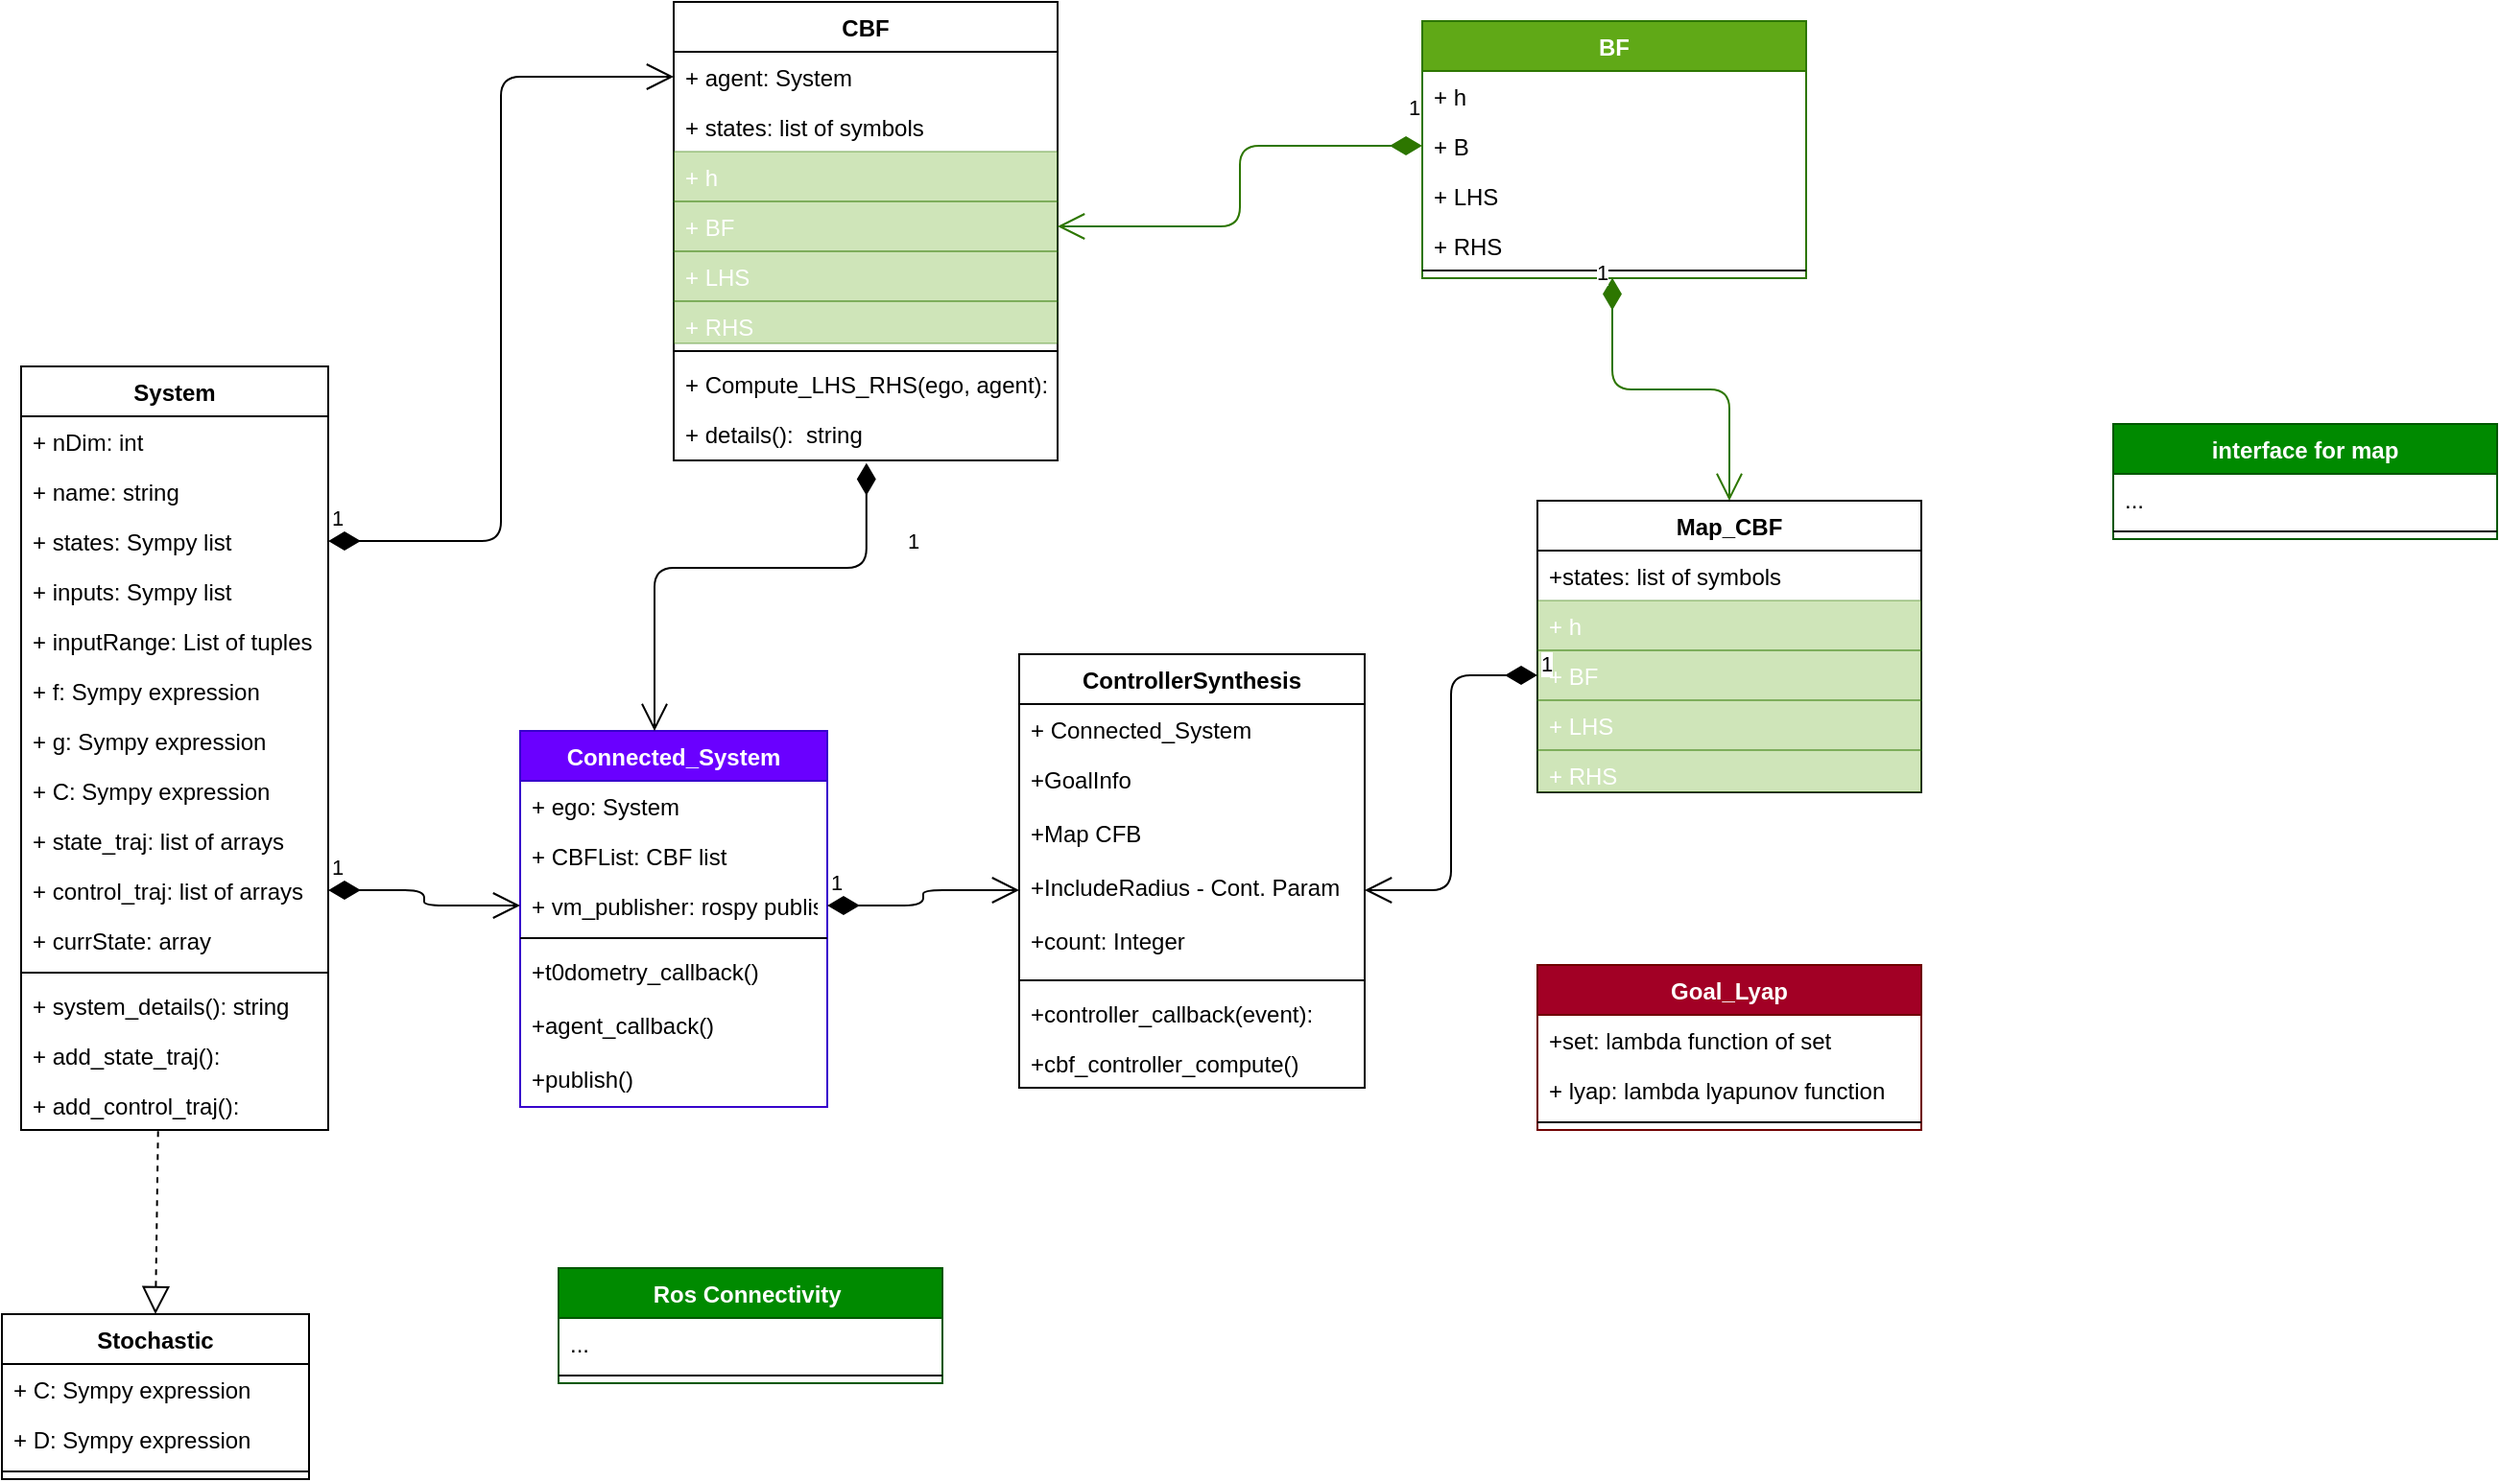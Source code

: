 <mxfile>
    <diagram id="JvvFHpE0RFGHMOPre1Vq" name="Page-1">
        <mxGraphModel dx="1038" dy="1639" grid="1" gridSize="10" guides="1" tooltips="1" connect="1" arrows="1" fold="1" page="1" pageScale="1" pageWidth="850" pageHeight="1100" math="0" shadow="0">
            <root>
                <mxCell id="0"/>
                <mxCell id="1" parent="0"/>
                <mxCell id="19" value="System" style="swimlane;fontStyle=1;align=center;verticalAlign=top;childLayout=stackLayout;horizontal=1;startSize=26;horizontalStack=0;resizeParent=1;resizeParentMax=0;resizeLast=0;collapsible=1;marginBottom=0;" parent="1" vertex="1">
                    <mxGeometry x="30" y="30" width="160" height="398" as="geometry"/>
                </mxCell>
                <mxCell id="105" value="+ nDim: int" style="text;strokeColor=none;fillColor=none;align=left;verticalAlign=top;spacingLeft=4;spacingRight=4;overflow=hidden;rotatable=0;points=[[0,0.5],[1,0.5]];portConstraint=eastwest;" parent="19" vertex="1">
                    <mxGeometry y="26" width="160" height="26" as="geometry"/>
                </mxCell>
                <mxCell id="20" value="+ name: string" style="text;strokeColor=none;fillColor=none;align=left;verticalAlign=top;spacingLeft=4;spacingRight=4;overflow=hidden;rotatable=0;points=[[0,0.5],[1,0.5]];portConstraint=eastwest;" parent="19" vertex="1">
                    <mxGeometry y="52" width="160" height="26" as="geometry"/>
                </mxCell>
                <mxCell id="25" value="+ states: Sympy list" style="text;strokeColor=none;fillColor=none;align=left;verticalAlign=top;spacingLeft=4;spacingRight=4;overflow=hidden;rotatable=0;points=[[0,0.5],[1,0.5]];portConstraint=eastwest;" parent="19" vertex="1">
                    <mxGeometry y="78" width="160" height="26" as="geometry"/>
                </mxCell>
                <mxCell id="26" value="+ inputs: Sympy list" style="text;strokeColor=none;fillColor=none;align=left;verticalAlign=top;spacingLeft=4;spacingRight=4;overflow=hidden;rotatable=0;points=[[0,0.5],[1,0.5]];portConstraint=eastwest;" parent="19" vertex="1">
                    <mxGeometry y="104" width="160" height="26" as="geometry"/>
                </mxCell>
                <mxCell id="106" value="+ inputRange: List of tuples" style="text;strokeColor=none;fillColor=none;align=left;verticalAlign=top;spacingLeft=4;spacingRight=4;overflow=hidden;rotatable=0;points=[[0,0.5],[1,0.5]];portConstraint=eastwest;" parent="19" vertex="1">
                    <mxGeometry y="130" width="160" height="26" as="geometry"/>
                </mxCell>
                <mxCell id="28" value="+ f: Sympy expression" style="text;strokeColor=none;fillColor=none;align=left;verticalAlign=top;spacingLeft=4;spacingRight=4;overflow=hidden;rotatable=0;points=[[0,0.5],[1,0.5]];portConstraint=eastwest;" parent="19" vertex="1">
                    <mxGeometry y="156" width="160" height="26" as="geometry"/>
                </mxCell>
                <mxCell id="29" value="+ g: Sympy expression" style="text;strokeColor=none;fillColor=none;align=left;verticalAlign=top;spacingLeft=4;spacingRight=4;overflow=hidden;rotatable=0;points=[[0,0.5],[1,0.5]];portConstraint=eastwest;" parent="19" vertex="1">
                    <mxGeometry y="182" width="160" height="26" as="geometry"/>
                </mxCell>
                <mxCell id="31" value="+ C: Sympy expression" style="text;strokeColor=none;fillColor=none;align=left;verticalAlign=top;spacingLeft=4;spacingRight=4;overflow=hidden;rotatable=0;points=[[0,0.5],[1,0.5]];portConstraint=eastwest;" parent="19" vertex="1">
                    <mxGeometry y="208" width="160" height="26" as="geometry"/>
                </mxCell>
                <mxCell id="107" value="+ state_traj: list of arrays" style="text;strokeColor=none;fillColor=none;align=left;verticalAlign=top;spacingLeft=4;spacingRight=4;overflow=hidden;rotatable=0;points=[[0,0.5],[1,0.5]];portConstraint=eastwest;" parent="19" vertex="1">
                    <mxGeometry y="234" width="160" height="26" as="geometry"/>
                </mxCell>
                <mxCell id="108" value="+ control_traj: list of arrays" style="text;strokeColor=none;fillColor=none;align=left;verticalAlign=top;spacingLeft=4;spacingRight=4;overflow=hidden;rotatable=0;points=[[0,0.5],[1,0.5]];portConstraint=eastwest;" parent="19" vertex="1">
                    <mxGeometry y="260" width="160" height="26" as="geometry"/>
                </mxCell>
                <mxCell id="110" value="+ currState: array" style="text;strokeColor=none;fillColor=none;align=left;verticalAlign=top;spacingLeft=4;spacingRight=4;overflow=hidden;rotatable=0;points=[[0,0.5],[1,0.5]];portConstraint=eastwest;" parent="19" vertex="1">
                    <mxGeometry y="286" width="160" height="26" as="geometry"/>
                </mxCell>
                <mxCell id="21" value="" style="line;strokeWidth=1;fillColor=none;align=left;verticalAlign=middle;spacingTop=-1;spacingLeft=3;spacingRight=3;rotatable=0;labelPosition=right;points=[];portConstraint=eastwest;" parent="19" vertex="1">
                    <mxGeometry y="312" width="160" height="8" as="geometry"/>
                </mxCell>
                <mxCell id="43" value="+ system_details(): string" style="text;strokeColor=none;fillColor=none;align=left;verticalAlign=top;spacingLeft=4;spacingRight=4;overflow=hidden;rotatable=0;points=[[0,0.5],[1,0.5]];portConstraint=eastwest;" parent="19" vertex="1">
                    <mxGeometry y="320" width="160" height="26" as="geometry"/>
                </mxCell>
                <mxCell id="111" value="+ add_state_traj(): " style="text;strokeColor=none;fillColor=none;align=left;verticalAlign=top;spacingLeft=4;spacingRight=4;overflow=hidden;rotatable=0;points=[[0,0.5],[1,0.5]];portConstraint=eastwest;" parent="19" vertex="1">
                    <mxGeometry y="346" width="160" height="26" as="geometry"/>
                </mxCell>
                <mxCell id="112" value="+ add_control_traj():" style="text;strokeColor=none;fillColor=none;align=left;verticalAlign=top;spacingLeft=4;spacingRight=4;overflow=hidden;rotatable=0;points=[[0,0.5],[1,0.5]];portConstraint=eastwest;" parent="19" vertex="1">
                    <mxGeometry y="372" width="160" height="26" as="geometry"/>
                </mxCell>
                <mxCell id="33" value="Stochastic" style="swimlane;fontStyle=1;align=center;verticalAlign=top;childLayout=stackLayout;horizontal=1;startSize=26;horizontalStack=0;resizeParent=1;resizeParentMax=0;resizeLast=0;collapsible=1;marginBottom=0;" parent="1" vertex="1">
                    <mxGeometry x="20" y="524" width="160" height="86" as="geometry"/>
                </mxCell>
                <mxCell id="41" value="+ C: Sympy expression" style="text;strokeColor=none;fillColor=none;align=left;verticalAlign=top;spacingLeft=4;spacingRight=4;overflow=hidden;rotatable=0;points=[[0,0.5],[1,0.5]];portConstraint=eastwest;" parent="33" vertex="1">
                    <mxGeometry y="26" width="160" height="26" as="geometry"/>
                </mxCell>
                <mxCell id="42" value="+ D: Sympy expression" style="text;strokeColor=none;fillColor=none;align=left;verticalAlign=top;spacingLeft=4;spacingRight=4;overflow=hidden;rotatable=0;points=[[0,0.5],[1,0.5]];portConstraint=eastwest;" parent="33" vertex="1">
                    <mxGeometry y="52" width="160" height="26" as="geometry"/>
                </mxCell>
                <mxCell id="36" value="" style="line;strokeWidth=1;fillColor=none;align=left;verticalAlign=middle;spacingTop=-1;spacingLeft=3;spacingRight=3;rotatable=0;labelPosition=right;points=[];portConstraint=eastwest;" parent="33" vertex="1">
                    <mxGeometry y="78" width="160" height="8" as="geometry"/>
                </mxCell>
                <mxCell id="45" value="CBF" style="swimlane;fontStyle=1;align=center;verticalAlign=top;childLayout=stackLayout;horizontal=1;startSize=26;horizontalStack=0;resizeParent=1;resizeParentMax=0;resizeLast=0;collapsible=1;marginBottom=0;" parent="1" vertex="1">
                    <mxGeometry x="370" y="-160" width="200" height="239" as="geometry"/>
                </mxCell>
                <mxCell id="68" value="+ agent: System" style="text;strokeColor=none;fillColor=none;align=left;verticalAlign=top;spacingLeft=4;spacingRight=4;overflow=hidden;rotatable=0;points=[[0,0.5],[1,0.5]];portConstraint=eastwest;" parent="45" vertex="1">
                    <mxGeometry y="26" width="200" height="26" as="geometry"/>
                </mxCell>
                <mxCell id="70" value="+ states: list of symbols" style="text;strokeColor=none;fillColor=none;align=left;verticalAlign=top;spacingLeft=4;spacingRight=4;overflow=hidden;rotatable=0;points=[[0,0.5],[1,0.5]];portConstraint=eastwest;" parent="45" vertex="1">
                    <mxGeometry y="52" width="200" height="26" as="geometry"/>
                </mxCell>
                <mxCell id="48" value="+ h" style="text;strokeColor=#2D7600;fillColor=#60a917;align=left;verticalAlign=top;spacingLeft=4;spacingRight=4;overflow=hidden;rotatable=0;points=[[0,0.5],[1,0.5]];portConstraint=eastwest;fontColor=#ffffff;opacity=30;" parent="45" vertex="1">
                    <mxGeometry y="78" width="200" height="26" as="geometry"/>
                </mxCell>
                <mxCell id="49" value="+ BF" style="text;strokeColor=#2D7600;fillColor=#60a917;align=left;verticalAlign=top;spacingLeft=4;spacingRight=4;overflow=hidden;rotatable=0;points=[[0,0.5],[1,0.5]];portConstraint=eastwest;fontColor=#ffffff;opacity=30;" parent="45" vertex="1">
                    <mxGeometry y="104" width="200" height="26" as="geometry"/>
                </mxCell>
                <mxCell id="66" value="+ LHS" style="text;strokeColor=#2D7600;fillColor=#60a917;align=left;verticalAlign=top;spacingLeft=4;spacingRight=4;overflow=hidden;rotatable=0;points=[[0,0.5],[1,0.5]];portConstraint=eastwest;fontColor=#ffffff;opacity=30;" parent="45" vertex="1">
                    <mxGeometry y="130" width="200" height="26" as="geometry"/>
                </mxCell>
                <mxCell id="67" value="+ RHS" style="text;strokeColor=#2D7600;fillColor=#60a917;align=left;verticalAlign=top;spacingLeft=4;spacingRight=4;overflow=hidden;rotatable=0;points=[[0,0.5],[1,0.5]];portConstraint=eastwest;fontColor=#ffffff;opacity=30;" parent="45" vertex="1">
                    <mxGeometry y="156" width="200" height="22" as="geometry"/>
                </mxCell>
                <mxCell id="54" value="" style="line;strokeWidth=1;fillColor=none;align=left;verticalAlign=middle;spacingTop=-1;spacingLeft=3;spacingRight=3;rotatable=0;labelPosition=right;points=[];portConstraint=eastwest;" parent="45" vertex="1">
                    <mxGeometry y="178" width="200" height="8" as="geometry"/>
                </mxCell>
                <mxCell id="56" value="+ Compute_LHS_RHS(ego, agent): None" style="text;strokeColor=none;fillColor=none;align=left;verticalAlign=top;spacingLeft=4;spacingRight=4;overflow=hidden;rotatable=0;points=[[0,0.5],[1,0.5]];portConstraint=eastwest;" parent="45" vertex="1">
                    <mxGeometry y="186" width="200" height="26" as="geometry"/>
                </mxCell>
                <mxCell id="57" value="+ details():  string" style="text;strokeColor=none;fillColor=none;align=left;verticalAlign=top;spacingLeft=4;spacingRight=4;overflow=hidden;rotatable=0;points=[[0,0.5],[1,0.5]];portConstraint=eastwest;" parent="45" vertex="1">
                    <mxGeometry y="212" width="200" height="27" as="geometry"/>
                </mxCell>
                <mxCell id="58" value="ControllerSynthesis" style="swimlane;fontStyle=1;align=center;verticalAlign=top;childLayout=stackLayout;horizontal=1;startSize=26;horizontalStack=0;resizeParent=1;resizeParentMax=0;resizeLast=0;collapsible=1;marginBottom=0;" parent="1" vertex="1">
                    <mxGeometry x="550" y="180" width="180" height="226" as="geometry"/>
                </mxCell>
                <mxCell id="59" value="+ Connected_System" style="text;strokeColor=none;fillColor=none;align=left;verticalAlign=top;spacingLeft=4;spacingRight=4;overflow=hidden;rotatable=0;points=[[0,0.5],[1,0.5]];portConstraint=eastwest;" parent="58" vertex="1">
                    <mxGeometry y="26" width="180" height="26" as="geometry"/>
                </mxCell>
                <mxCell id="103" value="+GoalInfo&#10;" style="text;strokeColor=none;fillColor=none;align=left;verticalAlign=top;spacingLeft=4;spacingRight=4;overflow=hidden;rotatable=0;points=[[0,0.5],[1,0.5]];portConstraint=eastwest;" parent="58" vertex="1">
                    <mxGeometry y="52" width="180" height="28" as="geometry"/>
                </mxCell>
                <mxCell id="62" value="+Map CFB&#10;&#10;+IncludeRadius - Cont. Param&#10;&#10;+count: Integer" style="text;strokeColor=none;fillColor=none;align=left;verticalAlign=top;spacingLeft=4;spacingRight=4;overflow=hidden;rotatable=0;points=[[0,0.5],[1,0.5]];portConstraint=eastwest;" parent="58" vertex="1">
                    <mxGeometry y="80" width="180" height="86" as="geometry"/>
                </mxCell>
                <mxCell id="149" value="" style="line;strokeWidth=1;fillColor=none;align=left;verticalAlign=middle;spacingTop=-1;spacingLeft=3;spacingRight=3;rotatable=0;labelPosition=right;points=[];portConstraint=eastwest;" parent="58" vertex="1">
                    <mxGeometry y="166" width="180" height="8" as="geometry"/>
                </mxCell>
                <mxCell id="147" value="+controller_callback(event): " style="text;strokeColor=none;fillColor=none;align=left;verticalAlign=top;spacingLeft=4;spacingRight=4;overflow=hidden;rotatable=0;points=[[0,0.5],[1,0.5]];portConstraint=eastwest;" parent="58" vertex="1">
                    <mxGeometry y="174" width="180" height="26" as="geometry"/>
                </mxCell>
                <mxCell id="159" value="+cbf_controller_compute()" style="text;strokeColor=none;fillColor=none;align=left;verticalAlign=top;spacingLeft=4;spacingRight=4;overflow=hidden;rotatable=0;points=[[0,0.5],[1,0.5]];portConstraint=eastwest;" vertex="1" parent="58">
                    <mxGeometry y="200" width="180" height="26" as="geometry"/>
                </mxCell>
                <mxCell id="71" value="Map_CBF" style="swimlane;fontStyle=1;align=center;verticalAlign=top;childLayout=stackLayout;horizontal=1;startSize=26;horizontalStack=0;resizeParent=1;resizeParentMax=0;resizeLast=0;collapsible=1;marginBottom=0;" parent="1" vertex="1">
                    <mxGeometry x="820" y="100" width="200" height="152" as="geometry"/>
                </mxCell>
                <mxCell id="72" value="+states: list of symbols" style="text;strokeColor=none;fillColor=none;align=left;verticalAlign=top;spacingLeft=4;spacingRight=4;overflow=hidden;rotatable=0;points=[[0,0.5],[1,0.5]];portConstraint=eastwest;" parent="71" vertex="1">
                    <mxGeometry y="26" width="200" height="26" as="geometry"/>
                </mxCell>
                <mxCell id="75" value="+ h" style="text;strokeColor=#2D7600;fillColor=#60a917;align=left;verticalAlign=top;spacingLeft=4;spacingRight=4;overflow=hidden;rotatable=0;points=[[0,0.5],[1,0.5]];portConstraint=eastwest;fontColor=#ffffff;opacity=30;" parent="71" vertex="1">
                    <mxGeometry y="52" width="200" height="26" as="geometry"/>
                </mxCell>
                <mxCell id="76" value="+ BF" style="text;strokeColor=#2D7600;fillColor=#60a917;align=left;verticalAlign=top;spacingLeft=4;spacingRight=4;overflow=hidden;rotatable=0;points=[[0,0.5],[1,0.5]];portConstraint=eastwest;fontColor=#ffffff;opacity=30;" parent="71" vertex="1">
                    <mxGeometry y="78" width="200" height="26" as="geometry"/>
                </mxCell>
                <mxCell id="77" value="+ LHS" style="text;strokeColor=#2D7600;fillColor=#60a917;align=left;verticalAlign=top;spacingLeft=4;spacingRight=4;overflow=hidden;rotatable=0;points=[[0,0.5],[1,0.5]];portConstraint=eastwest;fontColor=#ffffff;opacity=30;" parent="71" vertex="1">
                    <mxGeometry y="104" width="200" height="26" as="geometry"/>
                </mxCell>
                <mxCell id="78" value="+ RHS" style="text;strokeColor=#2D7600;fillColor=#60a917;align=left;verticalAlign=top;spacingLeft=4;spacingRight=4;overflow=hidden;rotatable=0;points=[[0,0.5],[1,0.5]];portConstraint=eastwest;fontColor=#ffffff;opacity=30;" parent="71" vertex="1">
                    <mxGeometry y="130" width="200" height="22" as="geometry"/>
                </mxCell>
                <mxCell id="82" value="Connected_System" style="swimlane;fontStyle=1;align=center;verticalAlign=top;childLayout=stackLayout;horizontal=1;startSize=26;horizontalStack=0;resizeParent=1;resizeParentMax=0;resizeLast=0;collapsible=1;marginBottom=0;fillColor=#6a00ff;strokeColor=#3700CC;fontColor=#ffffff;" parent="1" vertex="1">
                    <mxGeometry x="290" y="220" width="160" height="196" as="geometry"/>
                </mxCell>
                <mxCell id="83" value="+ ego: System" style="text;strokeColor=none;fillColor=none;align=left;verticalAlign=top;spacingLeft=4;spacingRight=4;overflow=hidden;rotatable=0;points=[[0,0.5],[1,0.5]];portConstraint=eastwest;" parent="82" vertex="1">
                    <mxGeometry y="26" width="160" height="26" as="geometry"/>
                </mxCell>
                <mxCell id="84" value="+ CBFList: CBF list" style="text;strokeColor=none;fillColor=none;align=left;verticalAlign=top;spacingLeft=4;spacingRight=4;overflow=hidden;rotatable=0;points=[[0,0.5],[1,0.5]];portConstraint=eastwest;" parent="82" vertex="1">
                    <mxGeometry y="52" width="160" height="26" as="geometry"/>
                </mxCell>
                <mxCell id="114" value="+ vm_publisher: rospy publisher" style="text;strokeColor=none;fillColor=none;align=left;verticalAlign=top;spacingLeft=4;spacingRight=4;overflow=hidden;rotatable=0;points=[[0,0.5],[1,0.5]];portConstraint=eastwest;" parent="82" vertex="1">
                    <mxGeometry y="78" width="160" height="26" as="geometry"/>
                </mxCell>
                <mxCell id="89" value="" style="line;strokeWidth=1;fillColor=none;align=left;verticalAlign=middle;spacingTop=-1;spacingLeft=3;spacingRight=3;rotatable=0;labelPosition=right;points=[];portConstraint=eastwest;" parent="82" vertex="1">
                    <mxGeometry y="104" width="160" height="8" as="geometry"/>
                </mxCell>
                <mxCell id="90" value="+t0dometry_callback()&#10;" style="text;strokeColor=none;fillColor=none;align=left;verticalAlign=top;spacingLeft=4;spacingRight=4;overflow=hidden;rotatable=0;points=[[0,0.5],[1,0.5]];portConstraint=eastwest;" parent="82" vertex="1">
                    <mxGeometry y="112" width="160" height="28" as="geometry"/>
                </mxCell>
                <mxCell id="116" value="+agent_callback()" style="text;strokeColor=none;fillColor=none;align=left;verticalAlign=top;spacingLeft=4;spacingRight=4;overflow=hidden;rotatable=0;points=[[0,0.5],[1,0.5]];portConstraint=eastwest;" parent="82" vertex="1">
                    <mxGeometry y="140" width="160" height="28" as="geometry"/>
                </mxCell>
                <mxCell id="117" value="+publish()&#10;" style="text;strokeColor=none;fillColor=none;align=left;verticalAlign=top;spacingLeft=4;spacingRight=4;overflow=hidden;rotatable=0;points=[[0,0.5],[1,0.5]];portConstraint=eastwest;" parent="82" vertex="1">
                    <mxGeometry y="168" width="160" height="28" as="geometry"/>
                </mxCell>
                <mxCell id="93" value="Goal_Lyap" style="swimlane;fontStyle=1;align=center;verticalAlign=top;childLayout=stackLayout;horizontal=1;startSize=26;horizontalStack=0;resizeParent=1;resizeParentMax=0;resizeLast=0;collapsible=1;marginBottom=0;fillColor=#a20025;strokeColor=#6F0000;fontColor=#ffffff;" parent="1" vertex="1">
                    <mxGeometry x="820" y="342" width="200" height="86" as="geometry"/>
                </mxCell>
                <mxCell id="94" value="+set: lambda function of set" style="text;strokeColor=none;fillColor=none;align=left;verticalAlign=top;spacingLeft=4;spacingRight=4;overflow=hidden;rotatable=0;points=[[0,0.5],[1,0.5]];portConstraint=eastwest;" parent="93" vertex="1">
                    <mxGeometry y="26" width="200" height="26" as="geometry"/>
                </mxCell>
                <mxCell id="95" value="+ lyap: lambda lyapunov function" style="text;strokeColor=none;fillColor=none;align=left;verticalAlign=top;spacingLeft=4;spacingRight=4;overflow=hidden;rotatable=0;points=[[0,0.5],[1,0.5]];portConstraint=eastwest;" parent="93" vertex="1">
                    <mxGeometry y="52" width="200" height="26" as="geometry"/>
                </mxCell>
                <mxCell id="99" value="" style="line;strokeWidth=1;fillColor=none;align=left;verticalAlign=middle;spacingTop=-1;spacingLeft=3;spacingRight=3;rotatable=0;labelPosition=right;points=[];portConstraint=eastwest;" parent="93" vertex="1">
                    <mxGeometry y="78" width="200" height="8" as="geometry"/>
                </mxCell>
                <mxCell id="119" value="" style="endArrow=block;dashed=1;endFill=0;endSize=12;html=1;entryX=0.5;entryY=0;entryDx=0;entryDy=0;exitX=0.446;exitY=1.026;exitDx=0;exitDy=0;exitPerimeter=0;" parent="1" source="112" target="33" edge="1">
                    <mxGeometry width="160" relative="1" as="geometry">
                        <mxPoint x="-80" y="430" as="sourcePoint"/>
                        <mxPoint x="80" y="430" as="targetPoint"/>
                    </mxGeometry>
                </mxCell>
                <mxCell id="120" value="1" style="endArrow=open;html=1;endSize=12;startArrow=diamondThin;startSize=14;startFill=1;edgeStyle=orthogonalEdgeStyle;align=left;verticalAlign=bottom;exitX=1;exitY=0.5;exitDx=0;exitDy=0;entryX=0;entryY=0.5;entryDx=0;entryDy=0;" parent="1" source="25" target="68" edge="1">
                    <mxGeometry x="-1" y="3" relative="1" as="geometry">
                        <mxPoint x="220" y="140" as="sourcePoint"/>
                        <mxPoint x="330" y="150" as="targetPoint"/>
                    </mxGeometry>
                </mxCell>
                <mxCell id="121" value="1" style="endArrow=open;html=1;endSize=12;startArrow=diamondThin;startSize=14;startFill=1;edgeStyle=orthogonalEdgeStyle;align=left;verticalAlign=bottom;exitX=1;exitY=0.5;exitDx=0;exitDy=0;entryX=0;entryY=0.5;entryDx=0;entryDy=0;" parent="1" source="108" target="114" edge="1">
                    <mxGeometry x="-1" y="3" relative="1" as="geometry">
                        <mxPoint x="200" y="235" as="sourcePoint"/>
                        <mxPoint x="460" y="130" as="targetPoint"/>
                    </mxGeometry>
                </mxCell>
                <mxCell id="123" value="1" style="endArrow=open;html=1;endSize=12;startArrow=diamondThin;startSize=14;startFill=1;edgeStyle=orthogonalEdgeStyle;align=left;verticalAlign=bottom;exitX=0.502;exitY=1.049;exitDx=0;exitDy=0;exitPerimeter=0;" parent="1" source="57" target="82" edge="1">
                    <mxGeometry x="-0.605" y="20" relative="1" as="geometry">
                        <mxPoint x="470" y="90" as="sourcePoint"/>
                        <mxPoint x="470" y="450" as="targetPoint"/>
                        <Array as="points">
                            <mxPoint x="470" y="135"/>
                            <mxPoint x="360" y="135"/>
                        </Array>
                        <mxPoint as="offset"/>
                    </mxGeometry>
                </mxCell>
                <mxCell id="124" value="BF" style="swimlane;fontStyle=1;align=center;verticalAlign=top;childLayout=stackLayout;horizontal=1;startSize=26;horizontalStack=0;resizeParent=1;resizeParentMax=0;resizeLast=0;collapsible=1;marginBottom=0;fillColor=#60a917;strokeColor=#2D7600;fontColor=#ffffff;" parent="1" vertex="1">
                    <mxGeometry x="760" y="-150" width="200" height="134" as="geometry"/>
                </mxCell>
                <mxCell id="127" value="+ h" style="text;strokeColor=none;fillColor=none;align=left;verticalAlign=top;spacingLeft=4;spacingRight=4;overflow=hidden;rotatable=0;points=[[0,0.5],[1,0.5]];portConstraint=eastwest;" parent="124" vertex="1">
                    <mxGeometry y="26" width="200" height="26" as="geometry"/>
                </mxCell>
                <mxCell id="128" value="+ B" style="text;strokeColor=none;fillColor=none;align=left;verticalAlign=top;spacingLeft=4;spacingRight=4;overflow=hidden;rotatable=0;points=[[0,0.5],[1,0.5]];portConstraint=eastwest;" parent="124" vertex="1">
                    <mxGeometry y="52" width="200" height="26" as="geometry"/>
                </mxCell>
                <mxCell id="129" value="+ LHS" style="text;strokeColor=none;fillColor=none;align=left;verticalAlign=top;spacingLeft=4;spacingRight=4;overflow=hidden;rotatable=0;points=[[0,0.5],[1,0.5]];portConstraint=eastwest;" parent="124" vertex="1">
                    <mxGeometry y="78" width="200" height="26" as="geometry"/>
                </mxCell>
                <mxCell id="130" value="+ RHS" style="text;strokeColor=none;fillColor=none;align=left;verticalAlign=top;spacingLeft=4;spacingRight=4;overflow=hidden;rotatable=0;points=[[0,0.5],[1,0.5]];portConstraint=eastwest;" parent="124" vertex="1">
                    <mxGeometry y="104" width="200" height="22" as="geometry"/>
                </mxCell>
                <mxCell id="131" value="" style="line;strokeWidth=1;fillColor=none;align=left;verticalAlign=middle;spacingTop=-1;spacingLeft=3;spacingRight=3;rotatable=0;labelPosition=right;points=[];portConstraint=eastwest;" parent="124" vertex="1">
                    <mxGeometry y="126" width="200" height="8" as="geometry"/>
                </mxCell>
                <mxCell id="141" value="1" style="endArrow=open;html=1;endSize=12;startArrow=diamondThin;startSize=14;startFill=1;edgeStyle=orthogonalEdgeStyle;align=left;verticalAlign=bottom;strokeColor=#2D7600;fillColor=#60a917;entryX=0.5;entryY=0;entryDx=0;entryDy=0;exitX=0.495;exitY=0.978;exitDx=0;exitDy=0;exitPerimeter=0;" parent="1" source="131" target="71" edge="1">
                    <mxGeometry x="-0.922" y="-10" relative="1" as="geometry">
                        <mxPoint x="1030" y="130" as="sourcePoint"/>
                        <mxPoint x="1280" y="-10" as="targetPoint"/>
                        <mxPoint y="-1" as="offset"/>
                    </mxGeometry>
                </mxCell>
                <mxCell id="142" value="1" style="endArrow=open;html=1;endSize=12;startArrow=diamondThin;startSize=14;startFill=1;edgeStyle=orthogonalEdgeStyle;align=left;verticalAlign=bottom;strokeColor=#2D7600;fillColor=#60a917;entryX=1;entryY=0.5;entryDx=0;entryDy=0;exitX=0;exitY=0.5;exitDx=0;exitDy=0;" parent="1" source="128" target="49" edge="1">
                    <mxGeometry x="-0.922" y="-10" relative="1" as="geometry">
                        <mxPoint x="710" y="100" as="sourcePoint"/>
                        <mxPoint x="650" y="-30.0" as="targetPoint"/>
                        <mxPoint y="-1" as="offset"/>
                    </mxGeometry>
                </mxCell>
                <mxCell id="150" value="1" style="endArrow=open;html=1;endSize=12;startArrow=diamondThin;startSize=14;startFill=1;edgeStyle=orthogonalEdgeStyle;align=left;verticalAlign=bottom;exitX=1;exitY=0.5;exitDx=0;exitDy=0;entryX=0;entryY=0.5;entryDx=0;entryDy=0;" parent="1" source="114" target="62" edge="1">
                    <mxGeometry x="-1" y="3" relative="1" as="geometry">
                        <mxPoint x="420" y="200" as="sourcePoint"/>
                        <mxPoint x="510" y="440" as="targetPoint"/>
                    </mxGeometry>
                </mxCell>
                <mxCell id="151" value="1" style="endArrow=open;html=1;endSize=12;startArrow=diamondThin;startSize=14;startFill=1;edgeStyle=orthogonalEdgeStyle;align=left;verticalAlign=bottom;exitX=0;exitY=0.5;exitDx=0;exitDy=0;entryX=1;entryY=0.5;entryDx=0;entryDy=0;" parent="1" source="76" target="62" edge="1">
                    <mxGeometry x="-1" y="3" relative="1" as="geometry">
                        <mxPoint x="740" y="308" as="sourcePoint"/>
                        <mxPoint x="840" y="300" as="targetPoint"/>
                    </mxGeometry>
                </mxCell>
                <mxCell id="152" value="interface for map" style="swimlane;fontStyle=1;align=center;verticalAlign=top;childLayout=stackLayout;horizontal=1;startSize=26;horizontalStack=0;resizeParent=1;resizeParentMax=0;resizeLast=0;collapsible=1;marginBottom=0;fillColor=#008a00;strokeColor=#005700;fontColor=#ffffff;" parent="1" vertex="1">
                    <mxGeometry x="1120" y="60" width="200" height="60" as="geometry"/>
                </mxCell>
                <mxCell id="154" value="..." style="text;strokeColor=none;fillColor=none;align=left;verticalAlign=top;spacingLeft=4;spacingRight=4;overflow=hidden;rotatable=0;points=[[0,0.5],[1,0.5]];portConstraint=eastwest;" parent="152" vertex="1">
                    <mxGeometry y="26" width="200" height="26" as="geometry"/>
                </mxCell>
                <mxCell id="155" value="" style="line;strokeWidth=1;fillColor=none;align=left;verticalAlign=middle;spacingTop=-1;spacingLeft=3;spacingRight=3;rotatable=0;labelPosition=right;points=[];portConstraint=eastwest;" parent="152" vertex="1">
                    <mxGeometry y="52" width="200" height="8" as="geometry"/>
                </mxCell>
                <mxCell id="156" value="Ros Connectivity " style="swimlane;fontStyle=1;align=center;verticalAlign=top;childLayout=stackLayout;horizontal=1;startSize=26;horizontalStack=0;resizeParent=1;resizeParentMax=0;resizeLast=0;collapsible=1;marginBottom=0;fillColor=#008a00;strokeColor=#005700;fontColor=#ffffff;" parent="1" vertex="1">
                    <mxGeometry x="310" y="500" width="200" height="60" as="geometry"/>
                </mxCell>
                <mxCell id="157" value="..." style="text;strokeColor=none;fillColor=none;align=left;verticalAlign=top;spacingLeft=4;spacingRight=4;overflow=hidden;rotatable=0;points=[[0,0.5],[1,0.5]];portConstraint=eastwest;" parent="156" vertex="1">
                    <mxGeometry y="26" width="200" height="26" as="geometry"/>
                </mxCell>
                <mxCell id="158" value="" style="line;strokeWidth=1;fillColor=none;align=left;verticalAlign=middle;spacingTop=-1;spacingLeft=3;spacingRight=3;rotatable=0;labelPosition=right;points=[];portConstraint=eastwest;" parent="156" vertex="1">
                    <mxGeometry y="52" width="200" height="8" as="geometry"/>
                </mxCell>
            </root>
        </mxGraphModel>
    </diagram>
</mxfile>